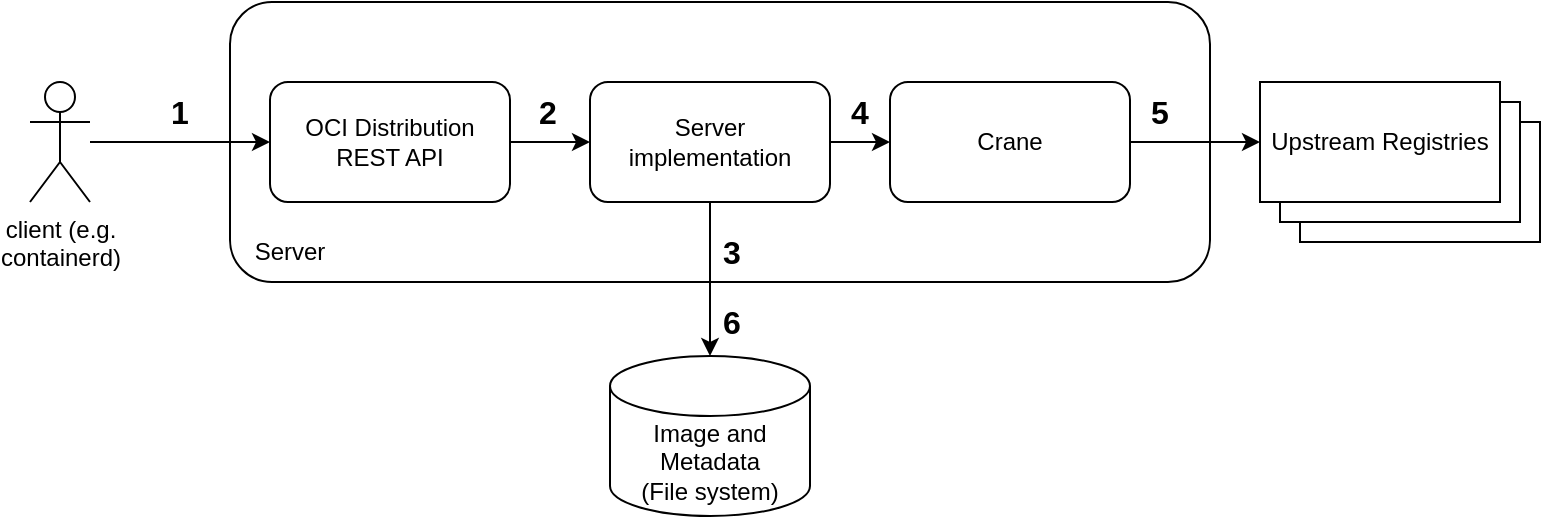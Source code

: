 <mxfile version="23.1.6" type="device">
  <diagram name="Page-1" id="vuFfefu7GTs1oe-O4VTv">
    <mxGraphModel dx="1161" dy="728" grid="1" gridSize="10" guides="1" tooltips="1" connect="1" arrows="1" fold="1" page="1" pageScale="1" pageWidth="850" pageHeight="1100" math="0" shadow="0">
      <root>
        <mxCell id="0" />
        <mxCell id="1" parent="0" />
        <mxCell id="CVKs5dk-nh5OnhyFr2uJ-24" value="" style="rounded=1;whiteSpace=wrap;html=1;" vertex="1" parent="1">
          <mxGeometry x="160" y="110" width="490" height="140" as="geometry" />
        </mxCell>
        <mxCell id="CVKs5dk-nh5OnhyFr2uJ-18" value="" style="rounded=0;whiteSpace=wrap;html=1;" vertex="1" parent="1">
          <mxGeometry x="695" y="170" width="120" height="60" as="geometry" />
        </mxCell>
        <mxCell id="CVKs5dk-nh5OnhyFr2uJ-1" value="&lt;div&gt;client (e.g.&lt;/div&gt;&lt;div&gt;containerd)&lt;/div&gt;" style="shape=umlActor;verticalLabelPosition=bottom;verticalAlign=top;html=1;outlineConnect=0;" vertex="1" parent="1">
          <mxGeometry x="60" y="150" width="30" height="60" as="geometry" />
        </mxCell>
        <mxCell id="CVKs5dk-nh5OnhyFr2uJ-12" value="OCI Distribution REST API" style="rounded=1;whiteSpace=wrap;html=1;" vertex="1" parent="1">
          <mxGeometry x="180" y="150" width="120" height="60" as="geometry" />
        </mxCell>
        <mxCell id="CVKs5dk-nh5OnhyFr2uJ-13" value="Server implementation" style="rounded=1;whiteSpace=wrap;html=1;" vertex="1" parent="1">
          <mxGeometry x="340" y="150" width="120" height="60" as="geometry" />
        </mxCell>
        <mxCell id="CVKs5dk-nh5OnhyFr2uJ-14" value="Crane" style="rounded=1;whiteSpace=wrap;html=1;" vertex="1" parent="1">
          <mxGeometry x="490" y="150" width="120" height="60" as="geometry" />
        </mxCell>
        <mxCell id="CVKs5dk-nh5OnhyFr2uJ-15" value="&lt;div&gt;Image and Metadata&lt;/div&gt;&lt;div&gt;(File system)&lt;br&gt;&lt;/div&gt;" style="shape=cylinder3;whiteSpace=wrap;html=1;boundedLbl=1;backgroundOutline=1;size=15;" vertex="1" parent="1">
          <mxGeometry x="350" y="287" width="100" height="80" as="geometry" />
        </mxCell>
        <mxCell id="CVKs5dk-nh5OnhyFr2uJ-17" value="" style="rounded=0;whiteSpace=wrap;html=1;" vertex="1" parent="1">
          <mxGeometry x="685" y="160" width="120" height="60" as="geometry" />
        </mxCell>
        <mxCell id="CVKs5dk-nh5OnhyFr2uJ-16" value="Upstream Registries" style="rounded=0;whiteSpace=wrap;html=1;" vertex="1" parent="1">
          <mxGeometry x="675" y="150" width="120" height="60" as="geometry" />
        </mxCell>
        <mxCell id="CVKs5dk-nh5OnhyFr2uJ-19" value="" style="endArrow=classic;html=1;rounded=0;" edge="1" parent="1" source="CVKs5dk-nh5OnhyFr2uJ-13" target="CVKs5dk-nh5OnhyFr2uJ-15">
          <mxGeometry width="50" height="50" relative="1" as="geometry">
            <mxPoint x="400" y="480" as="sourcePoint" />
            <mxPoint x="450" y="430" as="targetPoint" />
          </mxGeometry>
        </mxCell>
        <mxCell id="CVKs5dk-nh5OnhyFr2uJ-20" value="" style="endArrow=classic;html=1;rounded=0;" edge="1" parent="1" source="CVKs5dk-nh5OnhyFr2uJ-1" target="CVKs5dk-nh5OnhyFr2uJ-12">
          <mxGeometry width="50" height="50" relative="1" as="geometry">
            <mxPoint x="400" y="480" as="sourcePoint" />
            <mxPoint x="450" y="430" as="targetPoint" />
          </mxGeometry>
        </mxCell>
        <mxCell id="CVKs5dk-nh5OnhyFr2uJ-21" value="" style="endArrow=classic;html=1;rounded=0;" edge="1" parent="1" source="CVKs5dk-nh5OnhyFr2uJ-12" target="CVKs5dk-nh5OnhyFr2uJ-13">
          <mxGeometry width="50" height="50" relative="1" as="geometry">
            <mxPoint x="400" y="480" as="sourcePoint" />
            <mxPoint x="450" y="430" as="targetPoint" />
          </mxGeometry>
        </mxCell>
        <mxCell id="CVKs5dk-nh5OnhyFr2uJ-22" value="" style="endArrow=classic;html=1;rounded=0;" edge="1" parent="1" source="CVKs5dk-nh5OnhyFr2uJ-13" target="CVKs5dk-nh5OnhyFr2uJ-14">
          <mxGeometry width="50" height="50" relative="1" as="geometry">
            <mxPoint x="400" y="480" as="sourcePoint" />
            <mxPoint x="450" y="430" as="targetPoint" />
          </mxGeometry>
        </mxCell>
        <mxCell id="CVKs5dk-nh5OnhyFr2uJ-23" value="" style="endArrow=classic;html=1;rounded=0;" edge="1" parent="1" source="CVKs5dk-nh5OnhyFr2uJ-14" target="CVKs5dk-nh5OnhyFr2uJ-16">
          <mxGeometry width="50" height="50" relative="1" as="geometry">
            <mxPoint x="400" y="480" as="sourcePoint" />
            <mxPoint x="450" y="430" as="targetPoint" />
          </mxGeometry>
        </mxCell>
        <mxCell id="CVKs5dk-nh5OnhyFr2uJ-26" value="1" style="text;strokeColor=none;align=center;fillColor=none;html=1;verticalAlign=middle;whiteSpace=wrap;rounded=0;fontStyle=1;fontSize=16;" vertex="1" parent="1">
          <mxGeometry x="120" y="150" width="30" height="30" as="geometry" />
        </mxCell>
        <mxCell id="CVKs5dk-nh5OnhyFr2uJ-28" value="2" style="text;strokeColor=none;align=center;fillColor=none;html=1;verticalAlign=middle;whiteSpace=wrap;rounded=0;fontStyle=1;fontSize=16;" vertex="1" parent="1">
          <mxGeometry x="304" y="150" width="30" height="30" as="geometry" />
        </mxCell>
        <mxCell id="CVKs5dk-nh5OnhyFr2uJ-29" value="3" style="text;strokeColor=none;align=center;fillColor=none;html=1;verticalAlign=middle;whiteSpace=wrap;rounded=0;fontStyle=1;fontSize=16;" vertex="1" parent="1">
          <mxGeometry x="396" y="220" width="30" height="30" as="geometry" />
        </mxCell>
        <mxCell id="CVKs5dk-nh5OnhyFr2uJ-30" value="4" style="text;strokeColor=none;align=center;fillColor=none;html=1;verticalAlign=middle;whiteSpace=wrap;rounded=0;fontStyle=1;fontSize=16;" vertex="1" parent="1">
          <mxGeometry x="460" y="150" width="30" height="30" as="geometry" />
        </mxCell>
        <mxCell id="CVKs5dk-nh5OnhyFr2uJ-31" value="5" style="text;strokeColor=none;align=center;fillColor=none;html=1;verticalAlign=middle;whiteSpace=wrap;rounded=0;fontStyle=1;fontSize=16;" vertex="1" parent="1">
          <mxGeometry x="610" y="150" width="30" height="30" as="geometry" />
        </mxCell>
        <mxCell id="CVKs5dk-nh5OnhyFr2uJ-32" value="6" style="text;strokeColor=none;align=center;fillColor=none;html=1;verticalAlign=middle;whiteSpace=wrap;rounded=0;fontStyle=1;fontSize=16;" vertex="1" parent="1">
          <mxGeometry x="396" y="255" width="30" height="30" as="geometry" />
        </mxCell>
        <mxCell id="CVKs5dk-nh5OnhyFr2uJ-33" value="Server" style="text;strokeColor=none;align=center;fillColor=none;html=1;verticalAlign=middle;whiteSpace=wrap;rounded=0;" vertex="1" parent="1">
          <mxGeometry x="160" y="220" width="60" height="30" as="geometry" />
        </mxCell>
      </root>
    </mxGraphModel>
  </diagram>
</mxfile>
